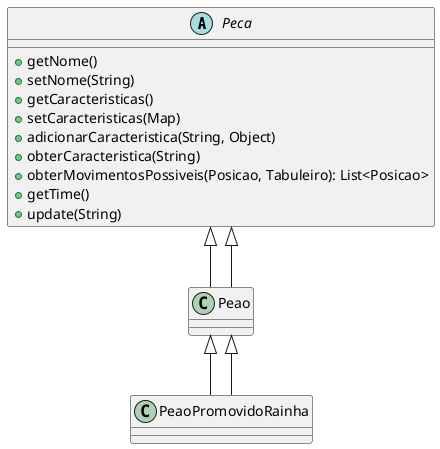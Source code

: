 @startuml
skinparam linetype ortho

abstract class Peca {
    + getNome()
    + setNome(String)
    + getCaracteristicas()
    + setCaracteristicas(Map)
    + adicionarCaracteristica(String, Object)
    + obterCaracteristica(String)
    + obterMovimentosPossiveis(Posicao, Tabuleiro): List<Posicao>
    + getTime()
    + update(String)
}

class Peao extends Peca
class PeaoPromovidoRainha extends Peao

Peca <|-- Peao
Peao <|-- PeaoPromovidoRainha

@enduml